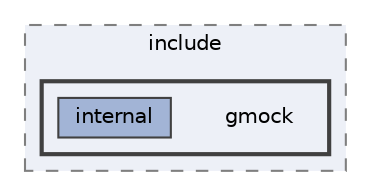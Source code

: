 digraph "/Users/yjack/GitHub/SimEvo/build/_deps/googletest-src/googlemock/include/gmock"
{
 // LATEX_PDF_SIZE
  bgcolor="transparent";
  edge [fontname=Helvetica,fontsize=10,labelfontname=Helvetica,labelfontsize=10];
  node [fontname=Helvetica,fontsize=10,shape=box,height=0.2,width=0.4];
  compound=true
  subgraph clusterdir_deb2d1c1f5c54b35245335ac08173a14 {
    graph [ bgcolor="#edf0f7", pencolor="grey50", label="include", fontname=Helvetica,fontsize=10 style="filled,dashed", URL="dir_deb2d1c1f5c54b35245335ac08173a14.html",tooltip=""]
  subgraph clusterdir_4c533608b2ceb2bf200559e4bd31da5a {
    graph [ bgcolor="#edf0f7", pencolor="grey25", label="", fontname=Helvetica,fontsize=10 style="filled,bold", URL="dir_4c533608b2ceb2bf200559e4bd31da5a.html",tooltip=""]
    dir_4c533608b2ceb2bf200559e4bd31da5a [shape=plaintext, label="gmock"];
  dir_5cc1b33f88496a834cd06d05f2b023dd [label="internal", fillcolor="#a2b4d6", color="grey25", style="filled", URL="dir_5cc1b33f88496a834cd06d05f2b023dd.html",tooltip=""];
  }
  }
}
